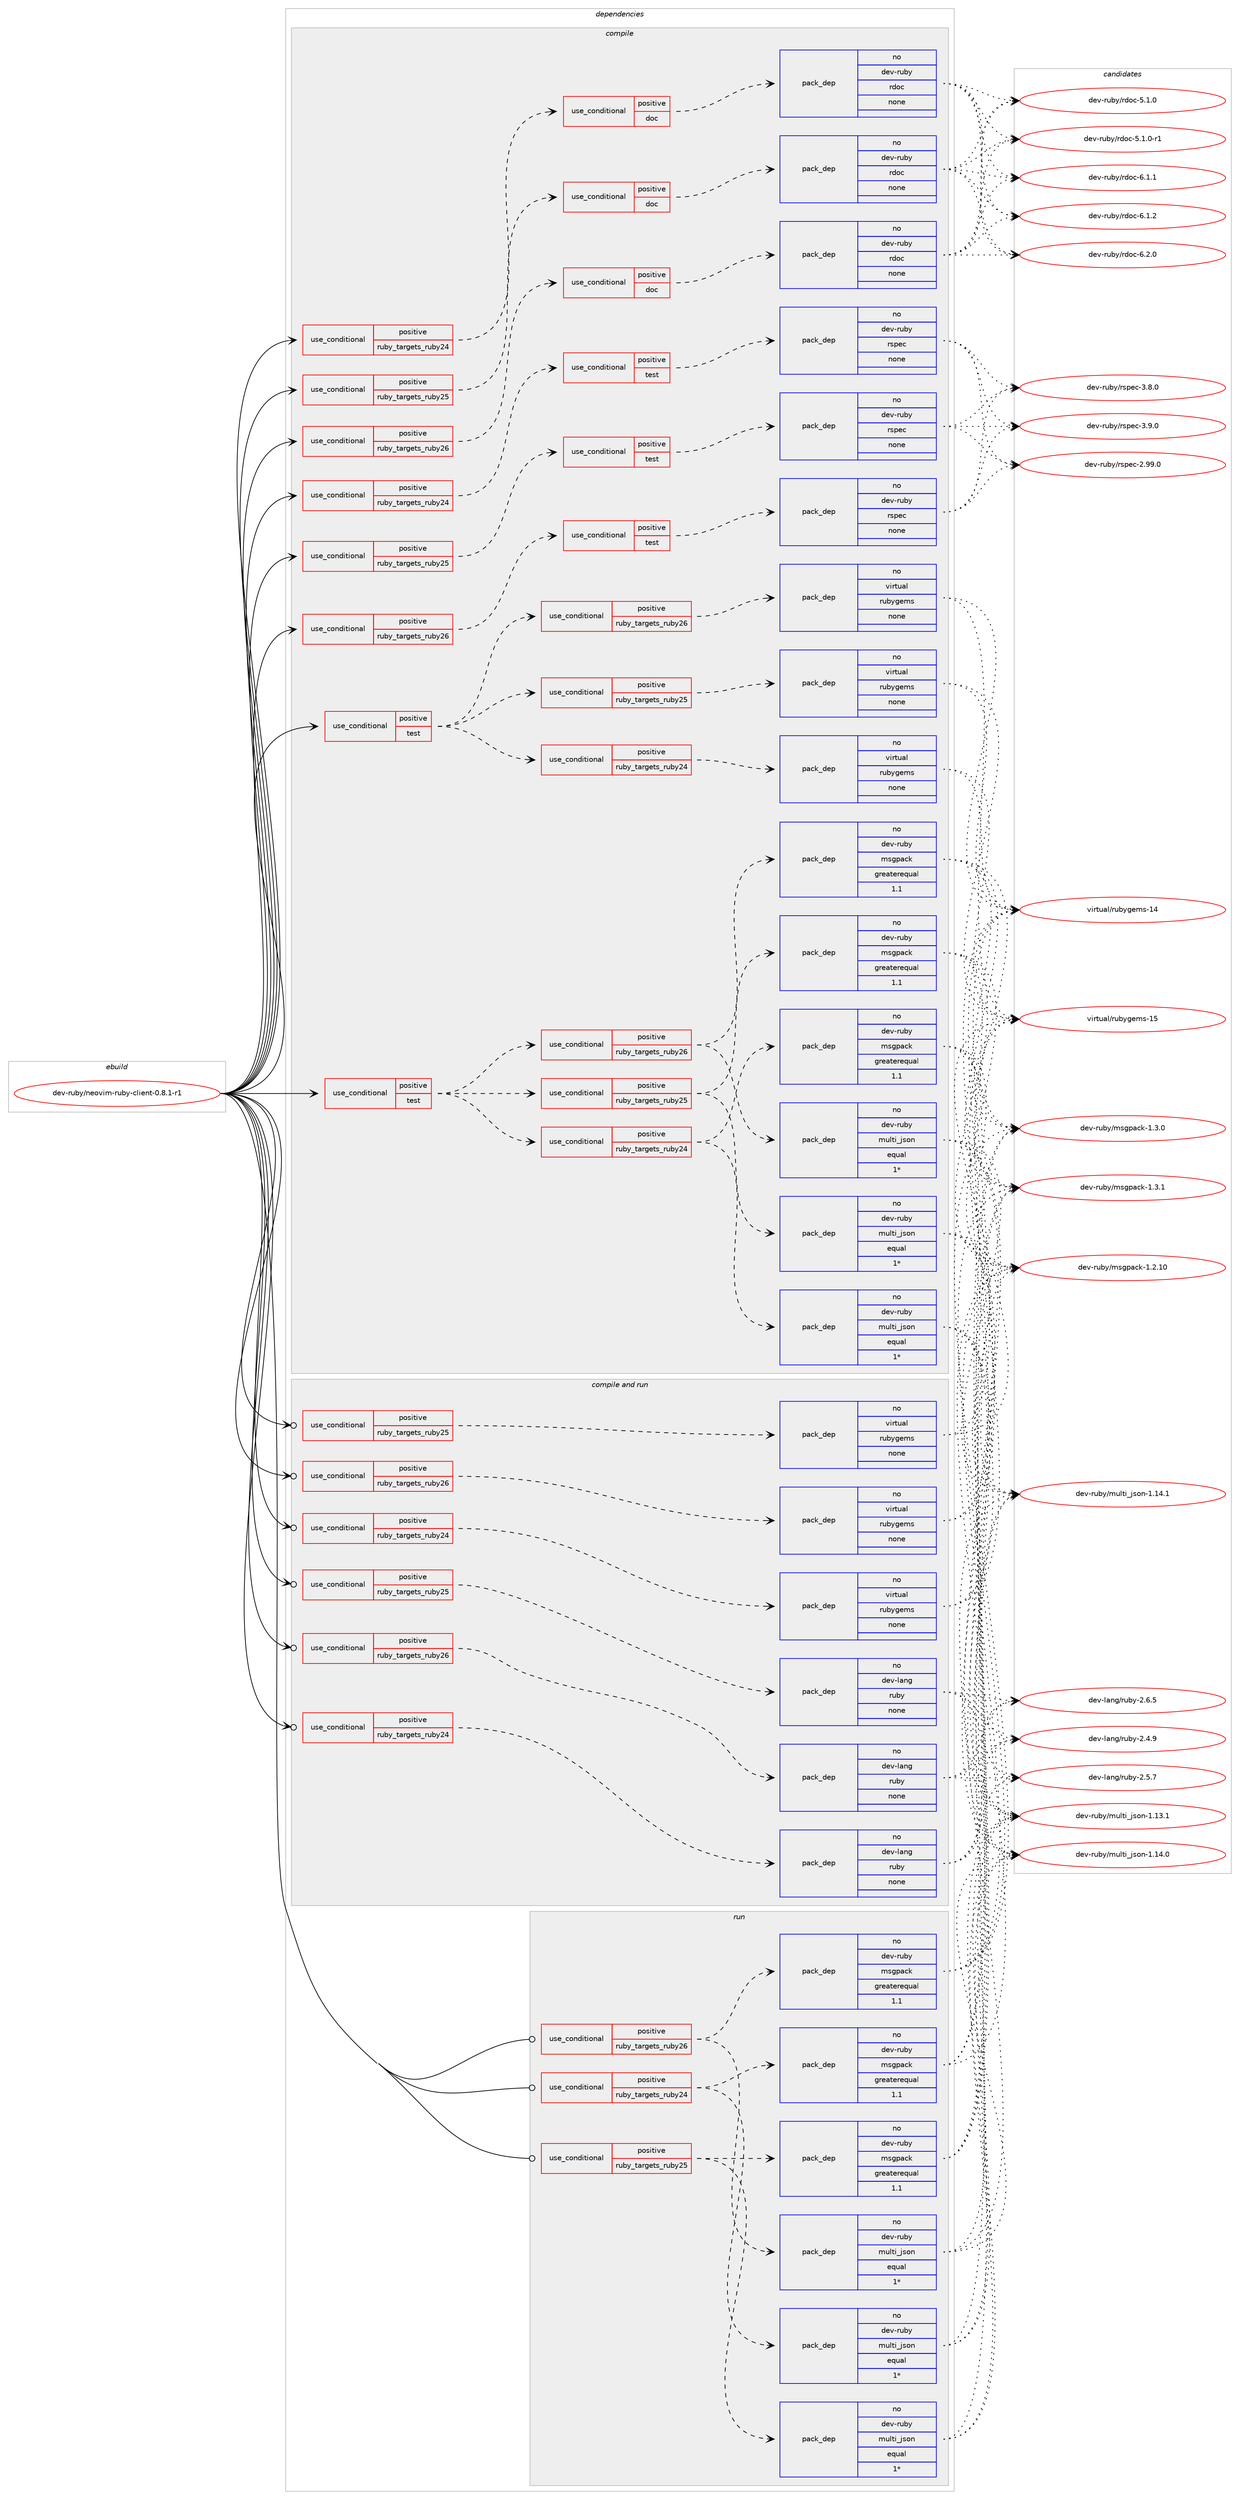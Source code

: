 digraph prolog {

# *************
# Graph options
# *************

newrank=true;
concentrate=true;
compound=true;
graph [rankdir=LR,fontname=Helvetica,fontsize=10,ranksep=1.5];#, ranksep=2.5, nodesep=0.2];
edge  [arrowhead=vee];
node  [fontname=Helvetica,fontsize=10];

# **********
# The ebuild
# **********

subgraph cluster_leftcol {
color=gray;
rank=same;
label=<<i>ebuild</i>>;
id [label="dev-ruby/neovim-ruby-client-0.8.1-r1", color=red, width=4, href="../dev-ruby/neovim-ruby-client-0.8.1-r1.svg"];
}

# ****************
# The dependencies
# ****************

subgraph cluster_midcol {
color=gray;
label=<<i>dependencies</i>>;
subgraph cluster_compile {
fillcolor="#eeeeee";
style=filled;
label=<<i>compile</i>>;
subgraph cond168712 {
dependency697356 [label=<<TABLE BORDER="0" CELLBORDER="1" CELLSPACING="0" CELLPADDING="4"><TR><TD ROWSPAN="3" CELLPADDING="10">use_conditional</TD></TR><TR><TD>positive</TD></TR><TR><TD>ruby_targets_ruby24</TD></TR></TABLE>>, shape=none, color=red];
subgraph cond168713 {
dependency697357 [label=<<TABLE BORDER="0" CELLBORDER="1" CELLSPACING="0" CELLPADDING="4"><TR><TD ROWSPAN="3" CELLPADDING="10">use_conditional</TD></TR><TR><TD>positive</TD></TR><TR><TD>doc</TD></TR></TABLE>>, shape=none, color=red];
subgraph pack516647 {
dependency697358 [label=<<TABLE BORDER="0" CELLBORDER="1" CELLSPACING="0" CELLPADDING="4" WIDTH="220"><TR><TD ROWSPAN="6" CELLPADDING="30">pack_dep</TD></TR><TR><TD WIDTH="110">no</TD></TR><TR><TD>dev-ruby</TD></TR><TR><TD>rdoc</TD></TR><TR><TD>none</TD></TR><TR><TD></TD></TR></TABLE>>, shape=none, color=blue];
}
dependency697357:e -> dependency697358:w [weight=20,style="dashed",arrowhead="vee"];
}
dependency697356:e -> dependency697357:w [weight=20,style="dashed",arrowhead="vee"];
}
id:e -> dependency697356:w [weight=20,style="solid",arrowhead="vee"];
subgraph cond168714 {
dependency697359 [label=<<TABLE BORDER="0" CELLBORDER="1" CELLSPACING="0" CELLPADDING="4"><TR><TD ROWSPAN="3" CELLPADDING="10">use_conditional</TD></TR><TR><TD>positive</TD></TR><TR><TD>ruby_targets_ruby24</TD></TR></TABLE>>, shape=none, color=red];
subgraph cond168715 {
dependency697360 [label=<<TABLE BORDER="0" CELLBORDER="1" CELLSPACING="0" CELLPADDING="4"><TR><TD ROWSPAN="3" CELLPADDING="10">use_conditional</TD></TR><TR><TD>positive</TD></TR><TR><TD>test</TD></TR></TABLE>>, shape=none, color=red];
subgraph pack516648 {
dependency697361 [label=<<TABLE BORDER="0" CELLBORDER="1" CELLSPACING="0" CELLPADDING="4" WIDTH="220"><TR><TD ROWSPAN="6" CELLPADDING="30">pack_dep</TD></TR><TR><TD WIDTH="110">no</TD></TR><TR><TD>dev-ruby</TD></TR><TR><TD>rspec</TD></TR><TR><TD>none</TD></TR><TR><TD></TD></TR></TABLE>>, shape=none, color=blue];
}
dependency697360:e -> dependency697361:w [weight=20,style="dashed",arrowhead="vee"];
}
dependency697359:e -> dependency697360:w [weight=20,style="dashed",arrowhead="vee"];
}
id:e -> dependency697359:w [weight=20,style="solid",arrowhead="vee"];
subgraph cond168716 {
dependency697362 [label=<<TABLE BORDER="0" CELLBORDER="1" CELLSPACING="0" CELLPADDING="4"><TR><TD ROWSPAN="3" CELLPADDING="10">use_conditional</TD></TR><TR><TD>positive</TD></TR><TR><TD>ruby_targets_ruby25</TD></TR></TABLE>>, shape=none, color=red];
subgraph cond168717 {
dependency697363 [label=<<TABLE BORDER="0" CELLBORDER="1" CELLSPACING="0" CELLPADDING="4"><TR><TD ROWSPAN="3" CELLPADDING="10">use_conditional</TD></TR><TR><TD>positive</TD></TR><TR><TD>doc</TD></TR></TABLE>>, shape=none, color=red];
subgraph pack516649 {
dependency697364 [label=<<TABLE BORDER="0" CELLBORDER="1" CELLSPACING="0" CELLPADDING="4" WIDTH="220"><TR><TD ROWSPAN="6" CELLPADDING="30">pack_dep</TD></TR><TR><TD WIDTH="110">no</TD></TR><TR><TD>dev-ruby</TD></TR><TR><TD>rdoc</TD></TR><TR><TD>none</TD></TR><TR><TD></TD></TR></TABLE>>, shape=none, color=blue];
}
dependency697363:e -> dependency697364:w [weight=20,style="dashed",arrowhead="vee"];
}
dependency697362:e -> dependency697363:w [weight=20,style="dashed",arrowhead="vee"];
}
id:e -> dependency697362:w [weight=20,style="solid",arrowhead="vee"];
subgraph cond168718 {
dependency697365 [label=<<TABLE BORDER="0" CELLBORDER="1" CELLSPACING="0" CELLPADDING="4"><TR><TD ROWSPAN="3" CELLPADDING="10">use_conditional</TD></TR><TR><TD>positive</TD></TR><TR><TD>ruby_targets_ruby25</TD></TR></TABLE>>, shape=none, color=red];
subgraph cond168719 {
dependency697366 [label=<<TABLE BORDER="0" CELLBORDER="1" CELLSPACING="0" CELLPADDING="4"><TR><TD ROWSPAN="3" CELLPADDING="10">use_conditional</TD></TR><TR><TD>positive</TD></TR><TR><TD>test</TD></TR></TABLE>>, shape=none, color=red];
subgraph pack516650 {
dependency697367 [label=<<TABLE BORDER="0" CELLBORDER="1" CELLSPACING="0" CELLPADDING="4" WIDTH="220"><TR><TD ROWSPAN="6" CELLPADDING="30">pack_dep</TD></TR><TR><TD WIDTH="110">no</TD></TR><TR><TD>dev-ruby</TD></TR><TR><TD>rspec</TD></TR><TR><TD>none</TD></TR><TR><TD></TD></TR></TABLE>>, shape=none, color=blue];
}
dependency697366:e -> dependency697367:w [weight=20,style="dashed",arrowhead="vee"];
}
dependency697365:e -> dependency697366:w [weight=20,style="dashed",arrowhead="vee"];
}
id:e -> dependency697365:w [weight=20,style="solid",arrowhead="vee"];
subgraph cond168720 {
dependency697368 [label=<<TABLE BORDER="0" CELLBORDER="1" CELLSPACING="0" CELLPADDING="4"><TR><TD ROWSPAN="3" CELLPADDING="10">use_conditional</TD></TR><TR><TD>positive</TD></TR><TR><TD>ruby_targets_ruby26</TD></TR></TABLE>>, shape=none, color=red];
subgraph cond168721 {
dependency697369 [label=<<TABLE BORDER="0" CELLBORDER="1" CELLSPACING="0" CELLPADDING="4"><TR><TD ROWSPAN="3" CELLPADDING="10">use_conditional</TD></TR><TR><TD>positive</TD></TR><TR><TD>doc</TD></TR></TABLE>>, shape=none, color=red];
subgraph pack516651 {
dependency697370 [label=<<TABLE BORDER="0" CELLBORDER="1" CELLSPACING="0" CELLPADDING="4" WIDTH="220"><TR><TD ROWSPAN="6" CELLPADDING="30">pack_dep</TD></TR><TR><TD WIDTH="110">no</TD></TR><TR><TD>dev-ruby</TD></TR><TR><TD>rdoc</TD></TR><TR><TD>none</TD></TR><TR><TD></TD></TR></TABLE>>, shape=none, color=blue];
}
dependency697369:e -> dependency697370:w [weight=20,style="dashed",arrowhead="vee"];
}
dependency697368:e -> dependency697369:w [weight=20,style="dashed",arrowhead="vee"];
}
id:e -> dependency697368:w [weight=20,style="solid",arrowhead="vee"];
subgraph cond168722 {
dependency697371 [label=<<TABLE BORDER="0" CELLBORDER="1" CELLSPACING="0" CELLPADDING="4"><TR><TD ROWSPAN="3" CELLPADDING="10">use_conditional</TD></TR><TR><TD>positive</TD></TR><TR><TD>ruby_targets_ruby26</TD></TR></TABLE>>, shape=none, color=red];
subgraph cond168723 {
dependency697372 [label=<<TABLE BORDER="0" CELLBORDER="1" CELLSPACING="0" CELLPADDING="4"><TR><TD ROWSPAN="3" CELLPADDING="10">use_conditional</TD></TR><TR><TD>positive</TD></TR><TR><TD>test</TD></TR></TABLE>>, shape=none, color=red];
subgraph pack516652 {
dependency697373 [label=<<TABLE BORDER="0" CELLBORDER="1" CELLSPACING="0" CELLPADDING="4" WIDTH="220"><TR><TD ROWSPAN="6" CELLPADDING="30">pack_dep</TD></TR><TR><TD WIDTH="110">no</TD></TR><TR><TD>dev-ruby</TD></TR><TR><TD>rspec</TD></TR><TR><TD>none</TD></TR><TR><TD></TD></TR></TABLE>>, shape=none, color=blue];
}
dependency697372:e -> dependency697373:w [weight=20,style="dashed",arrowhead="vee"];
}
dependency697371:e -> dependency697372:w [weight=20,style="dashed",arrowhead="vee"];
}
id:e -> dependency697371:w [weight=20,style="solid",arrowhead="vee"];
subgraph cond168724 {
dependency697374 [label=<<TABLE BORDER="0" CELLBORDER="1" CELLSPACING="0" CELLPADDING="4"><TR><TD ROWSPAN="3" CELLPADDING="10">use_conditional</TD></TR><TR><TD>positive</TD></TR><TR><TD>test</TD></TR></TABLE>>, shape=none, color=red];
subgraph cond168725 {
dependency697375 [label=<<TABLE BORDER="0" CELLBORDER="1" CELLSPACING="0" CELLPADDING="4"><TR><TD ROWSPAN="3" CELLPADDING="10">use_conditional</TD></TR><TR><TD>positive</TD></TR><TR><TD>ruby_targets_ruby24</TD></TR></TABLE>>, shape=none, color=red];
subgraph pack516653 {
dependency697376 [label=<<TABLE BORDER="0" CELLBORDER="1" CELLSPACING="0" CELLPADDING="4" WIDTH="220"><TR><TD ROWSPAN="6" CELLPADDING="30">pack_dep</TD></TR><TR><TD WIDTH="110">no</TD></TR><TR><TD>dev-ruby</TD></TR><TR><TD>msgpack</TD></TR><TR><TD>greaterequal</TD></TR><TR><TD>1.1</TD></TR></TABLE>>, shape=none, color=blue];
}
dependency697375:e -> dependency697376:w [weight=20,style="dashed",arrowhead="vee"];
subgraph pack516654 {
dependency697377 [label=<<TABLE BORDER="0" CELLBORDER="1" CELLSPACING="0" CELLPADDING="4" WIDTH="220"><TR><TD ROWSPAN="6" CELLPADDING="30">pack_dep</TD></TR><TR><TD WIDTH="110">no</TD></TR><TR><TD>dev-ruby</TD></TR><TR><TD>multi_json</TD></TR><TR><TD>equal</TD></TR><TR><TD>1*</TD></TR></TABLE>>, shape=none, color=blue];
}
dependency697375:e -> dependency697377:w [weight=20,style="dashed",arrowhead="vee"];
}
dependency697374:e -> dependency697375:w [weight=20,style="dashed",arrowhead="vee"];
subgraph cond168726 {
dependency697378 [label=<<TABLE BORDER="0" CELLBORDER="1" CELLSPACING="0" CELLPADDING="4"><TR><TD ROWSPAN="3" CELLPADDING="10">use_conditional</TD></TR><TR><TD>positive</TD></TR><TR><TD>ruby_targets_ruby25</TD></TR></TABLE>>, shape=none, color=red];
subgraph pack516655 {
dependency697379 [label=<<TABLE BORDER="0" CELLBORDER="1" CELLSPACING="0" CELLPADDING="4" WIDTH="220"><TR><TD ROWSPAN="6" CELLPADDING="30">pack_dep</TD></TR><TR><TD WIDTH="110">no</TD></TR><TR><TD>dev-ruby</TD></TR><TR><TD>msgpack</TD></TR><TR><TD>greaterequal</TD></TR><TR><TD>1.1</TD></TR></TABLE>>, shape=none, color=blue];
}
dependency697378:e -> dependency697379:w [weight=20,style="dashed",arrowhead="vee"];
subgraph pack516656 {
dependency697380 [label=<<TABLE BORDER="0" CELLBORDER="1" CELLSPACING="0" CELLPADDING="4" WIDTH="220"><TR><TD ROWSPAN="6" CELLPADDING="30">pack_dep</TD></TR><TR><TD WIDTH="110">no</TD></TR><TR><TD>dev-ruby</TD></TR><TR><TD>multi_json</TD></TR><TR><TD>equal</TD></TR><TR><TD>1*</TD></TR></TABLE>>, shape=none, color=blue];
}
dependency697378:e -> dependency697380:w [weight=20,style="dashed",arrowhead="vee"];
}
dependency697374:e -> dependency697378:w [weight=20,style="dashed",arrowhead="vee"];
subgraph cond168727 {
dependency697381 [label=<<TABLE BORDER="0" CELLBORDER="1" CELLSPACING="0" CELLPADDING="4"><TR><TD ROWSPAN="3" CELLPADDING="10">use_conditional</TD></TR><TR><TD>positive</TD></TR><TR><TD>ruby_targets_ruby26</TD></TR></TABLE>>, shape=none, color=red];
subgraph pack516657 {
dependency697382 [label=<<TABLE BORDER="0" CELLBORDER="1" CELLSPACING="0" CELLPADDING="4" WIDTH="220"><TR><TD ROWSPAN="6" CELLPADDING="30">pack_dep</TD></TR><TR><TD WIDTH="110">no</TD></TR><TR><TD>dev-ruby</TD></TR><TR><TD>msgpack</TD></TR><TR><TD>greaterequal</TD></TR><TR><TD>1.1</TD></TR></TABLE>>, shape=none, color=blue];
}
dependency697381:e -> dependency697382:w [weight=20,style="dashed",arrowhead="vee"];
subgraph pack516658 {
dependency697383 [label=<<TABLE BORDER="0" CELLBORDER="1" CELLSPACING="0" CELLPADDING="4" WIDTH="220"><TR><TD ROWSPAN="6" CELLPADDING="30">pack_dep</TD></TR><TR><TD WIDTH="110">no</TD></TR><TR><TD>dev-ruby</TD></TR><TR><TD>multi_json</TD></TR><TR><TD>equal</TD></TR><TR><TD>1*</TD></TR></TABLE>>, shape=none, color=blue];
}
dependency697381:e -> dependency697383:w [weight=20,style="dashed",arrowhead="vee"];
}
dependency697374:e -> dependency697381:w [weight=20,style="dashed",arrowhead="vee"];
}
id:e -> dependency697374:w [weight=20,style="solid",arrowhead="vee"];
subgraph cond168728 {
dependency697384 [label=<<TABLE BORDER="0" CELLBORDER="1" CELLSPACING="0" CELLPADDING="4"><TR><TD ROWSPAN="3" CELLPADDING="10">use_conditional</TD></TR><TR><TD>positive</TD></TR><TR><TD>test</TD></TR></TABLE>>, shape=none, color=red];
subgraph cond168729 {
dependency697385 [label=<<TABLE BORDER="0" CELLBORDER="1" CELLSPACING="0" CELLPADDING="4"><TR><TD ROWSPAN="3" CELLPADDING="10">use_conditional</TD></TR><TR><TD>positive</TD></TR><TR><TD>ruby_targets_ruby24</TD></TR></TABLE>>, shape=none, color=red];
subgraph pack516659 {
dependency697386 [label=<<TABLE BORDER="0" CELLBORDER="1" CELLSPACING="0" CELLPADDING="4" WIDTH="220"><TR><TD ROWSPAN="6" CELLPADDING="30">pack_dep</TD></TR><TR><TD WIDTH="110">no</TD></TR><TR><TD>virtual</TD></TR><TR><TD>rubygems</TD></TR><TR><TD>none</TD></TR><TR><TD></TD></TR></TABLE>>, shape=none, color=blue];
}
dependency697385:e -> dependency697386:w [weight=20,style="dashed",arrowhead="vee"];
}
dependency697384:e -> dependency697385:w [weight=20,style="dashed",arrowhead="vee"];
subgraph cond168730 {
dependency697387 [label=<<TABLE BORDER="0" CELLBORDER="1" CELLSPACING="0" CELLPADDING="4"><TR><TD ROWSPAN="3" CELLPADDING="10">use_conditional</TD></TR><TR><TD>positive</TD></TR><TR><TD>ruby_targets_ruby25</TD></TR></TABLE>>, shape=none, color=red];
subgraph pack516660 {
dependency697388 [label=<<TABLE BORDER="0" CELLBORDER="1" CELLSPACING="0" CELLPADDING="4" WIDTH="220"><TR><TD ROWSPAN="6" CELLPADDING="30">pack_dep</TD></TR><TR><TD WIDTH="110">no</TD></TR><TR><TD>virtual</TD></TR><TR><TD>rubygems</TD></TR><TR><TD>none</TD></TR><TR><TD></TD></TR></TABLE>>, shape=none, color=blue];
}
dependency697387:e -> dependency697388:w [weight=20,style="dashed",arrowhead="vee"];
}
dependency697384:e -> dependency697387:w [weight=20,style="dashed",arrowhead="vee"];
subgraph cond168731 {
dependency697389 [label=<<TABLE BORDER="0" CELLBORDER="1" CELLSPACING="0" CELLPADDING="4"><TR><TD ROWSPAN="3" CELLPADDING="10">use_conditional</TD></TR><TR><TD>positive</TD></TR><TR><TD>ruby_targets_ruby26</TD></TR></TABLE>>, shape=none, color=red];
subgraph pack516661 {
dependency697390 [label=<<TABLE BORDER="0" CELLBORDER="1" CELLSPACING="0" CELLPADDING="4" WIDTH="220"><TR><TD ROWSPAN="6" CELLPADDING="30">pack_dep</TD></TR><TR><TD WIDTH="110">no</TD></TR><TR><TD>virtual</TD></TR><TR><TD>rubygems</TD></TR><TR><TD>none</TD></TR><TR><TD></TD></TR></TABLE>>, shape=none, color=blue];
}
dependency697389:e -> dependency697390:w [weight=20,style="dashed",arrowhead="vee"];
}
dependency697384:e -> dependency697389:w [weight=20,style="dashed",arrowhead="vee"];
}
id:e -> dependency697384:w [weight=20,style="solid",arrowhead="vee"];
}
subgraph cluster_compileandrun {
fillcolor="#eeeeee";
style=filled;
label=<<i>compile and run</i>>;
subgraph cond168732 {
dependency697391 [label=<<TABLE BORDER="0" CELLBORDER="1" CELLSPACING="0" CELLPADDING="4"><TR><TD ROWSPAN="3" CELLPADDING="10">use_conditional</TD></TR><TR><TD>positive</TD></TR><TR><TD>ruby_targets_ruby24</TD></TR></TABLE>>, shape=none, color=red];
subgraph pack516662 {
dependency697392 [label=<<TABLE BORDER="0" CELLBORDER="1" CELLSPACING="0" CELLPADDING="4" WIDTH="220"><TR><TD ROWSPAN="6" CELLPADDING="30">pack_dep</TD></TR><TR><TD WIDTH="110">no</TD></TR><TR><TD>dev-lang</TD></TR><TR><TD>ruby</TD></TR><TR><TD>none</TD></TR><TR><TD></TD></TR></TABLE>>, shape=none, color=blue];
}
dependency697391:e -> dependency697392:w [weight=20,style="dashed",arrowhead="vee"];
}
id:e -> dependency697391:w [weight=20,style="solid",arrowhead="odotvee"];
subgraph cond168733 {
dependency697393 [label=<<TABLE BORDER="0" CELLBORDER="1" CELLSPACING="0" CELLPADDING="4"><TR><TD ROWSPAN="3" CELLPADDING="10">use_conditional</TD></TR><TR><TD>positive</TD></TR><TR><TD>ruby_targets_ruby24</TD></TR></TABLE>>, shape=none, color=red];
subgraph pack516663 {
dependency697394 [label=<<TABLE BORDER="0" CELLBORDER="1" CELLSPACING="0" CELLPADDING="4" WIDTH="220"><TR><TD ROWSPAN="6" CELLPADDING="30">pack_dep</TD></TR><TR><TD WIDTH="110">no</TD></TR><TR><TD>virtual</TD></TR><TR><TD>rubygems</TD></TR><TR><TD>none</TD></TR><TR><TD></TD></TR></TABLE>>, shape=none, color=blue];
}
dependency697393:e -> dependency697394:w [weight=20,style="dashed",arrowhead="vee"];
}
id:e -> dependency697393:w [weight=20,style="solid",arrowhead="odotvee"];
subgraph cond168734 {
dependency697395 [label=<<TABLE BORDER="0" CELLBORDER="1" CELLSPACING="0" CELLPADDING="4"><TR><TD ROWSPAN="3" CELLPADDING="10">use_conditional</TD></TR><TR><TD>positive</TD></TR><TR><TD>ruby_targets_ruby25</TD></TR></TABLE>>, shape=none, color=red];
subgraph pack516664 {
dependency697396 [label=<<TABLE BORDER="0" CELLBORDER="1" CELLSPACING="0" CELLPADDING="4" WIDTH="220"><TR><TD ROWSPAN="6" CELLPADDING="30">pack_dep</TD></TR><TR><TD WIDTH="110">no</TD></TR><TR><TD>dev-lang</TD></TR><TR><TD>ruby</TD></TR><TR><TD>none</TD></TR><TR><TD></TD></TR></TABLE>>, shape=none, color=blue];
}
dependency697395:e -> dependency697396:w [weight=20,style="dashed",arrowhead="vee"];
}
id:e -> dependency697395:w [weight=20,style="solid",arrowhead="odotvee"];
subgraph cond168735 {
dependency697397 [label=<<TABLE BORDER="0" CELLBORDER="1" CELLSPACING="0" CELLPADDING="4"><TR><TD ROWSPAN="3" CELLPADDING="10">use_conditional</TD></TR><TR><TD>positive</TD></TR><TR><TD>ruby_targets_ruby25</TD></TR></TABLE>>, shape=none, color=red];
subgraph pack516665 {
dependency697398 [label=<<TABLE BORDER="0" CELLBORDER="1" CELLSPACING="0" CELLPADDING="4" WIDTH="220"><TR><TD ROWSPAN="6" CELLPADDING="30">pack_dep</TD></TR><TR><TD WIDTH="110">no</TD></TR><TR><TD>virtual</TD></TR><TR><TD>rubygems</TD></TR><TR><TD>none</TD></TR><TR><TD></TD></TR></TABLE>>, shape=none, color=blue];
}
dependency697397:e -> dependency697398:w [weight=20,style="dashed",arrowhead="vee"];
}
id:e -> dependency697397:w [weight=20,style="solid",arrowhead="odotvee"];
subgraph cond168736 {
dependency697399 [label=<<TABLE BORDER="0" CELLBORDER="1" CELLSPACING="0" CELLPADDING="4"><TR><TD ROWSPAN="3" CELLPADDING="10">use_conditional</TD></TR><TR><TD>positive</TD></TR><TR><TD>ruby_targets_ruby26</TD></TR></TABLE>>, shape=none, color=red];
subgraph pack516666 {
dependency697400 [label=<<TABLE BORDER="0" CELLBORDER="1" CELLSPACING="0" CELLPADDING="4" WIDTH="220"><TR><TD ROWSPAN="6" CELLPADDING="30">pack_dep</TD></TR><TR><TD WIDTH="110">no</TD></TR><TR><TD>dev-lang</TD></TR><TR><TD>ruby</TD></TR><TR><TD>none</TD></TR><TR><TD></TD></TR></TABLE>>, shape=none, color=blue];
}
dependency697399:e -> dependency697400:w [weight=20,style="dashed",arrowhead="vee"];
}
id:e -> dependency697399:w [weight=20,style="solid",arrowhead="odotvee"];
subgraph cond168737 {
dependency697401 [label=<<TABLE BORDER="0" CELLBORDER="1" CELLSPACING="0" CELLPADDING="4"><TR><TD ROWSPAN="3" CELLPADDING="10">use_conditional</TD></TR><TR><TD>positive</TD></TR><TR><TD>ruby_targets_ruby26</TD></TR></TABLE>>, shape=none, color=red];
subgraph pack516667 {
dependency697402 [label=<<TABLE BORDER="0" CELLBORDER="1" CELLSPACING="0" CELLPADDING="4" WIDTH="220"><TR><TD ROWSPAN="6" CELLPADDING="30">pack_dep</TD></TR><TR><TD WIDTH="110">no</TD></TR><TR><TD>virtual</TD></TR><TR><TD>rubygems</TD></TR><TR><TD>none</TD></TR><TR><TD></TD></TR></TABLE>>, shape=none, color=blue];
}
dependency697401:e -> dependency697402:w [weight=20,style="dashed",arrowhead="vee"];
}
id:e -> dependency697401:w [weight=20,style="solid",arrowhead="odotvee"];
}
subgraph cluster_run {
fillcolor="#eeeeee";
style=filled;
label=<<i>run</i>>;
subgraph cond168738 {
dependency697403 [label=<<TABLE BORDER="0" CELLBORDER="1" CELLSPACING="0" CELLPADDING="4"><TR><TD ROWSPAN="3" CELLPADDING="10">use_conditional</TD></TR><TR><TD>positive</TD></TR><TR><TD>ruby_targets_ruby24</TD></TR></TABLE>>, shape=none, color=red];
subgraph pack516668 {
dependency697404 [label=<<TABLE BORDER="0" CELLBORDER="1" CELLSPACING="0" CELLPADDING="4" WIDTH="220"><TR><TD ROWSPAN="6" CELLPADDING="30">pack_dep</TD></TR><TR><TD WIDTH="110">no</TD></TR><TR><TD>dev-ruby</TD></TR><TR><TD>msgpack</TD></TR><TR><TD>greaterequal</TD></TR><TR><TD>1.1</TD></TR></TABLE>>, shape=none, color=blue];
}
dependency697403:e -> dependency697404:w [weight=20,style="dashed",arrowhead="vee"];
subgraph pack516669 {
dependency697405 [label=<<TABLE BORDER="0" CELLBORDER="1" CELLSPACING="0" CELLPADDING="4" WIDTH="220"><TR><TD ROWSPAN="6" CELLPADDING="30">pack_dep</TD></TR><TR><TD WIDTH="110">no</TD></TR><TR><TD>dev-ruby</TD></TR><TR><TD>multi_json</TD></TR><TR><TD>equal</TD></TR><TR><TD>1*</TD></TR></TABLE>>, shape=none, color=blue];
}
dependency697403:e -> dependency697405:w [weight=20,style="dashed",arrowhead="vee"];
}
id:e -> dependency697403:w [weight=20,style="solid",arrowhead="odot"];
subgraph cond168739 {
dependency697406 [label=<<TABLE BORDER="0" CELLBORDER="1" CELLSPACING="0" CELLPADDING="4"><TR><TD ROWSPAN="3" CELLPADDING="10">use_conditional</TD></TR><TR><TD>positive</TD></TR><TR><TD>ruby_targets_ruby25</TD></TR></TABLE>>, shape=none, color=red];
subgraph pack516670 {
dependency697407 [label=<<TABLE BORDER="0" CELLBORDER="1" CELLSPACING="0" CELLPADDING="4" WIDTH="220"><TR><TD ROWSPAN="6" CELLPADDING="30">pack_dep</TD></TR><TR><TD WIDTH="110">no</TD></TR><TR><TD>dev-ruby</TD></TR><TR><TD>msgpack</TD></TR><TR><TD>greaterequal</TD></TR><TR><TD>1.1</TD></TR></TABLE>>, shape=none, color=blue];
}
dependency697406:e -> dependency697407:w [weight=20,style="dashed",arrowhead="vee"];
subgraph pack516671 {
dependency697408 [label=<<TABLE BORDER="0" CELLBORDER="1" CELLSPACING="0" CELLPADDING="4" WIDTH="220"><TR><TD ROWSPAN="6" CELLPADDING="30">pack_dep</TD></TR><TR><TD WIDTH="110">no</TD></TR><TR><TD>dev-ruby</TD></TR><TR><TD>multi_json</TD></TR><TR><TD>equal</TD></TR><TR><TD>1*</TD></TR></TABLE>>, shape=none, color=blue];
}
dependency697406:e -> dependency697408:w [weight=20,style="dashed",arrowhead="vee"];
}
id:e -> dependency697406:w [weight=20,style="solid",arrowhead="odot"];
subgraph cond168740 {
dependency697409 [label=<<TABLE BORDER="0" CELLBORDER="1" CELLSPACING="0" CELLPADDING="4"><TR><TD ROWSPAN="3" CELLPADDING="10">use_conditional</TD></TR><TR><TD>positive</TD></TR><TR><TD>ruby_targets_ruby26</TD></TR></TABLE>>, shape=none, color=red];
subgraph pack516672 {
dependency697410 [label=<<TABLE BORDER="0" CELLBORDER="1" CELLSPACING="0" CELLPADDING="4" WIDTH="220"><TR><TD ROWSPAN="6" CELLPADDING="30">pack_dep</TD></TR><TR><TD WIDTH="110">no</TD></TR><TR><TD>dev-ruby</TD></TR><TR><TD>msgpack</TD></TR><TR><TD>greaterequal</TD></TR><TR><TD>1.1</TD></TR></TABLE>>, shape=none, color=blue];
}
dependency697409:e -> dependency697410:w [weight=20,style="dashed",arrowhead="vee"];
subgraph pack516673 {
dependency697411 [label=<<TABLE BORDER="0" CELLBORDER="1" CELLSPACING="0" CELLPADDING="4" WIDTH="220"><TR><TD ROWSPAN="6" CELLPADDING="30">pack_dep</TD></TR><TR><TD WIDTH="110">no</TD></TR><TR><TD>dev-ruby</TD></TR><TR><TD>multi_json</TD></TR><TR><TD>equal</TD></TR><TR><TD>1*</TD></TR></TABLE>>, shape=none, color=blue];
}
dependency697409:e -> dependency697411:w [weight=20,style="dashed",arrowhead="vee"];
}
id:e -> dependency697409:w [weight=20,style="solid",arrowhead="odot"];
}
}

# **************
# The candidates
# **************

subgraph cluster_choices {
rank=same;
color=gray;
label=<<i>candidates</i>>;

subgraph choice516647 {
color=black;
nodesep=1;
choice10010111845114117981214711410011199455346494648 [label="dev-ruby/rdoc-5.1.0", color=red, width=4,href="../dev-ruby/rdoc-5.1.0.svg"];
choice100101118451141179812147114100111994553464946484511449 [label="dev-ruby/rdoc-5.1.0-r1", color=red, width=4,href="../dev-ruby/rdoc-5.1.0-r1.svg"];
choice10010111845114117981214711410011199455446494649 [label="dev-ruby/rdoc-6.1.1", color=red, width=4,href="../dev-ruby/rdoc-6.1.1.svg"];
choice10010111845114117981214711410011199455446494650 [label="dev-ruby/rdoc-6.1.2", color=red, width=4,href="../dev-ruby/rdoc-6.1.2.svg"];
choice10010111845114117981214711410011199455446504648 [label="dev-ruby/rdoc-6.2.0", color=red, width=4,href="../dev-ruby/rdoc-6.2.0.svg"];
dependency697358:e -> choice10010111845114117981214711410011199455346494648:w [style=dotted,weight="100"];
dependency697358:e -> choice100101118451141179812147114100111994553464946484511449:w [style=dotted,weight="100"];
dependency697358:e -> choice10010111845114117981214711410011199455446494649:w [style=dotted,weight="100"];
dependency697358:e -> choice10010111845114117981214711410011199455446494650:w [style=dotted,weight="100"];
dependency697358:e -> choice10010111845114117981214711410011199455446504648:w [style=dotted,weight="100"];
}
subgraph choice516648 {
color=black;
nodesep=1;
choice1001011184511411798121471141151121019945504657574648 [label="dev-ruby/rspec-2.99.0", color=red, width=4,href="../dev-ruby/rspec-2.99.0.svg"];
choice10010111845114117981214711411511210199455146564648 [label="dev-ruby/rspec-3.8.0", color=red, width=4,href="../dev-ruby/rspec-3.8.0.svg"];
choice10010111845114117981214711411511210199455146574648 [label="dev-ruby/rspec-3.9.0", color=red, width=4,href="../dev-ruby/rspec-3.9.0.svg"];
dependency697361:e -> choice1001011184511411798121471141151121019945504657574648:w [style=dotted,weight="100"];
dependency697361:e -> choice10010111845114117981214711411511210199455146564648:w [style=dotted,weight="100"];
dependency697361:e -> choice10010111845114117981214711411511210199455146574648:w [style=dotted,weight="100"];
}
subgraph choice516649 {
color=black;
nodesep=1;
choice10010111845114117981214711410011199455346494648 [label="dev-ruby/rdoc-5.1.0", color=red, width=4,href="../dev-ruby/rdoc-5.1.0.svg"];
choice100101118451141179812147114100111994553464946484511449 [label="dev-ruby/rdoc-5.1.0-r1", color=red, width=4,href="../dev-ruby/rdoc-5.1.0-r1.svg"];
choice10010111845114117981214711410011199455446494649 [label="dev-ruby/rdoc-6.1.1", color=red, width=4,href="../dev-ruby/rdoc-6.1.1.svg"];
choice10010111845114117981214711410011199455446494650 [label="dev-ruby/rdoc-6.1.2", color=red, width=4,href="../dev-ruby/rdoc-6.1.2.svg"];
choice10010111845114117981214711410011199455446504648 [label="dev-ruby/rdoc-6.2.0", color=red, width=4,href="../dev-ruby/rdoc-6.2.0.svg"];
dependency697364:e -> choice10010111845114117981214711410011199455346494648:w [style=dotted,weight="100"];
dependency697364:e -> choice100101118451141179812147114100111994553464946484511449:w [style=dotted,weight="100"];
dependency697364:e -> choice10010111845114117981214711410011199455446494649:w [style=dotted,weight="100"];
dependency697364:e -> choice10010111845114117981214711410011199455446494650:w [style=dotted,weight="100"];
dependency697364:e -> choice10010111845114117981214711410011199455446504648:w [style=dotted,weight="100"];
}
subgraph choice516650 {
color=black;
nodesep=1;
choice1001011184511411798121471141151121019945504657574648 [label="dev-ruby/rspec-2.99.0", color=red, width=4,href="../dev-ruby/rspec-2.99.0.svg"];
choice10010111845114117981214711411511210199455146564648 [label="dev-ruby/rspec-3.8.0", color=red, width=4,href="../dev-ruby/rspec-3.8.0.svg"];
choice10010111845114117981214711411511210199455146574648 [label="dev-ruby/rspec-3.9.0", color=red, width=4,href="../dev-ruby/rspec-3.9.0.svg"];
dependency697367:e -> choice1001011184511411798121471141151121019945504657574648:w [style=dotted,weight="100"];
dependency697367:e -> choice10010111845114117981214711411511210199455146564648:w [style=dotted,weight="100"];
dependency697367:e -> choice10010111845114117981214711411511210199455146574648:w [style=dotted,weight="100"];
}
subgraph choice516651 {
color=black;
nodesep=1;
choice10010111845114117981214711410011199455346494648 [label="dev-ruby/rdoc-5.1.0", color=red, width=4,href="../dev-ruby/rdoc-5.1.0.svg"];
choice100101118451141179812147114100111994553464946484511449 [label="dev-ruby/rdoc-5.1.0-r1", color=red, width=4,href="../dev-ruby/rdoc-5.1.0-r1.svg"];
choice10010111845114117981214711410011199455446494649 [label="dev-ruby/rdoc-6.1.1", color=red, width=4,href="../dev-ruby/rdoc-6.1.1.svg"];
choice10010111845114117981214711410011199455446494650 [label="dev-ruby/rdoc-6.1.2", color=red, width=4,href="../dev-ruby/rdoc-6.1.2.svg"];
choice10010111845114117981214711410011199455446504648 [label="dev-ruby/rdoc-6.2.0", color=red, width=4,href="../dev-ruby/rdoc-6.2.0.svg"];
dependency697370:e -> choice10010111845114117981214711410011199455346494648:w [style=dotted,weight="100"];
dependency697370:e -> choice100101118451141179812147114100111994553464946484511449:w [style=dotted,weight="100"];
dependency697370:e -> choice10010111845114117981214711410011199455446494649:w [style=dotted,weight="100"];
dependency697370:e -> choice10010111845114117981214711410011199455446494650:w [style=dotted,weight="100"];
dependency697370:e -> choice10010111845114117981214711410011199455446504648:w [style=dotted,weight="100"];
}
subgraph choice516652 {
color=black;
nodesep=1;
choice1001011184511411798121471141151121019945504657574648 [label="dev-ruby/rspec-2.99.0", color=red, width=4,href="../dev-ruby/rspec-2.99.0.svg"];
choice10010111845114117981214711411511210199455146564648 [label="dev-ruby/rspec-3.8.0", color=red, width=4,href="../dev-ruby/rspec-3.8.0.svg"];
choice10010111845114117981214711411511210199455146574648 [label="dev-ruby/rspec-3.9.0", color=red, width=4,href="../dev-ruby/rspec-3.9.0.svg"];
dependency697373:e -> choice1001011184511411798121471141151121019945504657574648:w [style=dotted,weight="100"];
dependency697373:e -> choice10010111845114117981214711411511210199455146564648:w [style=dotted,weight="100"];
dependency697373:e -> choice10010111845114117981214711411511210199455146574648:w [style=dotted,weight="100"];
}
subgraph choice516653 {
color=black;
nodesep=1;
choice100101118451141179812147109115103112979910745494650464948 [label="dev-ruby/msgpack-1.2.10", color=red, width=4,href="../dev-ruby/msgpack-1.2.10.svg"];
choice1001011184511411798121471091151031129799107454946514648 [label="dev-ruby/msgpack-1.3.0", color=red, width=4,href="../dev-ruby/msgpack-1.3.0.svg"];
choice1001011184511411798121471091151031129799107454946514649 [label="dev-ruby/msgpack-1.3.1", color=red, width=4,href="../dev-ruby/msgpack-1.3.1.svg"];
dependency697376:e -> choice100101118451141179812147109115103112979910745494650464948:w [style=dotted,weight="100"];
dependency697376:e -> choice1001011184511411798121471091151031129799107454946514648:w [style=dotted,weight="100"];
dependency697376:e -> choice1001011184511411798121471091151031129799107454946514649:w [style=dotted,weight="100"];
}
subgraph choice516654 {
color=black;
nodesep=1;
choice1001011184511411798121471091171081161059510611511111045494649514649 [label="dev-ruby/multi_json-1.13.1", color=red, width=4,href="../dev-ruby/multi_json-1.13.1.svg"];
choice1001011184511411798121471091171081161059510611511111045494649524648 [label="dev-ruby/multi_json-1.14.0", color=red, width=4,href="../dev-ruby/multi_json-1.14.0.svg"];
choice1001011184511411798121471091171081161059510611511111045494649524649 [label="dev-ruby/multi_json-1.14.1", color=red, width=4,href="../dev-ruby/multi_json-1.14.1.svg"];
dependency697377:e -> choice1001011184511411798121471091171081161059510611511111045494649514649:w [style=dotted,weight="100"];
dependency697377:e -> choice1001011184511411798121471091171081161059510611511111045494649524648:w [style=dotted,weight="100"];
dependency697377:e -> choice1001011184511411798121471091171081161059510611511111045494649524649:w [style=dotted,weight="100"];
}
subgraph choice516655 {
color=black;
nodesep=1;
choice100101118451141179812147109115103112979910745494650464948 [label="dev-ruby/msgpack-1.2.10", color=red, width=4,href="../dev-ruby/msgpack-1.2.10.svg"];
choice1001011184511411798121471091151031129799107454946514648 [label="dev-ruby/msgpack-1.3.0", color=red, width=4,href="../dev-ruby/msgpack-1.3.0.svg"];
choice1001011184511411798121471091151031129799107454946514649 [label="dev-ruby/msgpack-1.3.1", color=red, width=4,href="../dev-ruby/msgpack-1.3.1.svg"];
dependency697379:e -> choice100101118451141179812147109115103112979910745494650464948:w [style=dotted,weight="100"];
dependency697379:e -> choice1001011184511411798121471091151031129799107454946514648:w [style=dotted,weight="100"];
dependency697379:e -> choice1001011184511411798121471091151031129799107454946514649:w [style=dotted,weight="100"];
}
subgraph choice516656 {
color=black;
nodesep=1;
choice1001011184511411798121471091171081161059510611511111045494649514649 [label="dev-ruby/multi_json-1.13.1", color=red, width=4,href="../dev-ruby/multi_json-1.13.1.svg"];
choice1001011184511411798121471091171081161059510611511111045494649524648 [label="dev-ruby/multi_json-1.14.0", color=red, width=4,href="../dev-ruby/multi_json-1.14.0.svg"];
choice1001011184511411798121471091171081161059510611511111045494649524649 [label="dev-ruby/multi_json-1.14.1", color=red, width=4,href="../dev-ruby/multi_json-1.14.1.svg"];
dependency697380:e -> choice1001011184511411798121471091171081161059510611511111045494649514649:w [style=dotted,weight="100"];
dependency697380:e -> choice1001011184511411798121471091171081161059510611511111045494649524648:w [style=dotted,weight="100"];
dependency697380:e -> choice1001011184511411798121471091171081161059510611511111045494649524649:w [style=dotted,weight="100"];
}
subgraph choice516657 {
color=black;
nodesep=1;
choice100101118451141179812147109115103112979910745494650464948 [label="dev-ruby/msgpack-1.2.10", color=red, width=4,href="../dev-ruby/msgpack-1.2.10.svg"];
choice1001011184511411798121471091151031129799107454946514648 [label="dev-ruby/msgpack-1.3.0", color=red, width=4,href="../dev-ruby/msgpack-1.3.0.svg"];
choice1001011184511411798121471091151031129799107454946514649 [label="dev-ruby/msgpack-1.3.1", color=red, width=4,href="../dev-ruby/msgpack-1.3.1.svg"];
dependency697382:e -> choice100101118451141179812147109115103112979910745494650464948:w [style=dotted,weight="100"];
dependency697382:e -> choice1001011184511411798121471091151031129799107454946514648:w [style=dotted,weight="100"];
dependency697382:e -> choice1001011184511411798121471091151031129799107454946514649:w [style=dotted,weight="100"];
}
subgraph choice516658 {
color=black;
nodesep=1;
choice1001011184511411798121471091171081161059510611511111045494649514649 [label="dev-ruby/multi_json-1.13.1", color=red, width=4,href="../dev-ruby/multi_json-1.13.1.svg"];
choice1001011184511411798121471091171081161059510611511111045494649524648 [label="dev-ruby/multi_json-1.14.0", color=red, width=4,href="../dev-ruby/multi_json-1.14.0.svg"];
choice1001011184511411798121471091171081161059510611511111045494649524649 [label="dev-ruby/multi_json-1.14.1", color=red, width=4,href="../dev-ruby/multi_json-1.14.1.svg"];
dependency697383:e -> choice1001011184511411798121471091171081161059510611511111045494649514649:w [style=dotted,weight="100"];
dependency697383:e -> choice1001011184511411798121471091171081161059510611511111045494649524648:w [style=dotted,weight="100"];
dependency697383:e -> choice1001011184511411798121471091171081161059510611511111045494649524649:w [style=dotted,weight="100"];
}
subgraph choice516659 {
color=black;
nodesep=1;
choice118105114116117971084711411798121103101109115454952 [label="virtual/rubygems-14", color=red, width=4,href="../virtual/rubygems-14.svg"];
choice118105114116117971084711411798121103101109115454953 [label="virtual/rubygems-15", color=red, width=4,href="../virtual/rubygems-15.svg"];
dependency697386:e -> choice118105114116117971084711411798121103101109115454952:w [style=dotted,weight="100"];
dependency697386:e -> choice118105114116117971084711411798121103101109115454953:w [style=dotted,weight="100"];
}
subgraph choice516660 {
color=black;
nodesep=1;
choice118105114116117971084711411798121103101109115454952 [label="virtual/rubygems-14", color=red, width=4,href="../virtual/rubygems-14.svg"];
choice118105114116117971084711411798121103101109115454953 [label="virtual/rubygems-15", color=red, width=4,href="../virtual/rubygems-15.svg"];
dependency697388:e -> choice118105114116117971084711411798121103101109115454952:w [style=dotted,weight="100"];
dependency697388:e -> choice118105114116117971084711411798121103101109115454953:w [style=dotted,weight="100"];
}
subgraph choice516661 {
color=black;
nodesep=1;
choice118105114116117971084711411798121103101109115454952 [label="virtual/rubygems-14", color=red, width=4,href="../virtual/rubygems-14.svg"];
choice118105114116117971084711411798121103101109115454953 [label="virtual/rubygems-15", color=red, width=4,href="../virtual/rubygems-15.svg"];
dependency697390:e -> choice118105114116117971084711411798121103101109115454952:w [style=dotted,weight="100"];
dependency697390:e -> choice118105114116117971084711411798121103101109115454953:w [style=dotted,weight="100"];
}
subgraph choice516662 {
color=black;
nodesep=1;
choice10010111845108971101034711411798121455046524657 [label="dev-lang/ruby-2.4.9", color=red, width=4,href="../dev-lang/ruby-2.4.9.svg"];
choice10010111845108971101034711411798121455046534655 [label="dev-lang/ruby-2.5.7", color=red, width=4,href="../dev-lang/ruby-2.5.7.svg"];
choice10010111845108971101034711411798121455046544653 [label="dev-lang/ruby-2.6.5", color=red, width=4,href="../dev-lang/ruby-2.6.5.svg"];
dependency697392:e -> choice10010111845108971101034711411798121455046524657:w [style=dotted,weight="100"];
dependency697392:e -> choice10010111845108971101034711411798121455046534655:w [style=dotted,weight="100"];
dependency697392:e -> choice10010111845108971101034711411798121455046544653:w [style=dotted,weight="100"];
}
subgraph choice516663 {
color=black;
nodesep=1;
choice118105114116117971084711411798121103101109115454952 [label="virtual/rubygems-14", color=red, width=4,href="../virtual/rubygems-14.svg"];
choice118105114116117971084711411798121103101109115454953 [label="virtual/rubygems-15", color=red, width=4,href="../virtual/rubygems-15.svg"];
dependency697394:e -> choice118105114116117971084711411798121103101109115454952:w [style=dotted,weight="100"];
dependency697394:e -> choice118105114116117971084711411798121103101109115454953:w [style=dotted,weight="100"];
}
subgraph choice516664 {
color=black;
nodesep=1;
choice10010111845108971101034711411798121455046524657 [label="dev-lang/ruby-2.4.9", color=red, width=4,href="../dev-lang/ruby-2.4.9.svg"];
choice10010111845108971101034711411798121455046534655 [label="dev-lang/ruby-2.5.7", color=red, width=4,href="../dev-lang/ruby-2.5.7.svg"];
choice10010111845108971101034711411798121455046544653 [label="dev-lang/ruby-2.6.5", color=red, width=4,href="../dev-lang/ruby-2.6.5.svg"];
dependency697396:e -> choice10010111845108971101034711411798121455046524657:w [style=dotted,weight="100"];
dependency697396:e -> choice10010111845108971101034711411798121455046534655:w [style=dotted,weight="100"];
dependency697396:e -> choice10010111845108971101034711411798121455046544653:w [style=dotted,weight="100"];
}
subgraph choice516665 {
color=black;
nodesep=1;
choice118105114116117971084711411798121103101109115454952 [label="virtual/rubygems-14", color=red, width=4,href="../virtual/rubygems-14.svg"];
choice118105114116117971084711411798121103101109115454953 [label="virtual/rubygems-15", color=red, width=4,href="../virtual/rubygems-15.svg"];
dependency697398:e -> choice118105114116117971084711411798121103101109115454952:w [style=dotted,weight="100"];
dependency697398:e -> choice118105114116117971084711411798121103101109115454953:w [style=dotted,weight="100"];
}
subgraph choice516666 {
color=black;
nodesep=1;
choice10010111845108971101034711411798121455046524657 [label="dev-lang/ruby-2.4.9", color=red, width=4,href="../dev-lang/ruby-2.4.9.svg"];
choice10010111845108971101034711411798121455046534655 [label="dev-lang/ruby-2.5.7", color=red, width=4,href="../dev-lang/ruby-2.5.7.svg"];
choice10010111845108971101034711411798121455046544653 [label="dev-lang/ruby-2.6.5", color=red, width=4,href="../dev-lang/ruby-2.6.5.svg"];
dependency697400:e -> choice10010111845108971101034711411798121455046524657:w [style=dotted,weight="100"];
dependency697400:e -> choice10010111845108971101034711411798121455046534655:w [style=dotted,weight="100"];
dependency697400:e -> choice10010111845108971101034711411798121455046544653:w [style=dotted,weight="100"];
}
subgraph choice516667 {
color=black;
nodesep=1;
choice118105114116117971084711411798121103101109115454952 [label="virtual/rubygems-14", color=red, width=4,href="../virtual/rubygems-14.svg"];
choice118105114116117971084711411798121103101109115454953 [label="virtual/rubygems-15", color=red, width=4,href="../virtual/rubygems-15.svg"];
dependency697402:e -> choice118105114116117971084711411798121103101109115454952:w [style=dotted,weight="100"];
dependency697402:e -> choice118105114116117971084711411798121103101109115454953:w [style=dotted,weight="100"];
}
subgraph choice516668 {
color=black;
nodesep=1;
choice100101118451141179812147109115103112979910745494650464948 [label="dev-ruby/msgpack-1.2.10", color=red, width=4,href="../dev-ruby/msgpack-1.2.10.svg"];
choice1001011184511411798121471091151031129799107454946514648 [label="dev-ruby/msgpack-1.3.0", color=red, width=4,href="../dev-ruby/msgpack-1.3.0.svg"];
choice1001011184511411798121471091151031129799107454946514649 [label="dev-ruby/msgpack-1.3.1", color=red, width=4,href="../dev-ruby/msgpack-1.3.1.svg"];
dependency697404:e -> choice100101118451141179812147109115103112979910745494650464948:w [style=dotted,weight="100"];
dependency697404:e -> choice1001011184511411798121471091151031129799107454946514648:w [style=dotted,weight="100"];
dependency697404:e -> choice1001011184511411798121471091151031129799107454946514649:w [style=dotted,weight="100"];
}
subgraph choice516669 {
color=black;
nodesep=1;
choice1001011184511411798121471091171081161059510611511111045494649514649 [label="dev-ruby/multi_json-1.13.1", color=red, width=4,href="../dev-ruby/multi_json-1.13.1.svg"];
choice1001011184511411798121471091171081161059510611511111045494649524648 [label="dev-ruby/multi_json-1.14.0", color=red, width=4,href="../dev-ruby/multi_json-1.14.0.svg"];
choice1001011184511411798121471091171081161059510611511111045494649524649 [label="dev-ruby/multi_json-1.14.1", color=red, width=4,href="../dev-ruby/multi_json-1.14.1.svg"];
dependency697405:e -> choice1001011184511411798121471091171081161059510611511111045494649514649:w [style=dotted,weight="100"];
dependency697405:e -> choice1001011184511411798121471091171081161059510611511111045494649524648:w [style=dotted,weight="100"];
dependency697405:e -> choice1001011184511411798121471091171081161059510611511111045494649524649:w [style=dotted,weight="100"];
}
subgraph choice516670 {
color=black;
nodesep=1;
choice100101118451141179812147109115103112979910745494650464948 [label="dev-ruby/msgpack-1.2.10", color=red, width=4,href="../dev-ruby/msgpack-1.2.10.svg"];
choice1001011184511411798121471091151031129799107454946514648 [label="dev-ruby/msgpack-1.3.0", color=red, width=4,href="../dev-ruby/msgpack-1.3.0.svg"];
choice1001011184511411798121471091151031129799107454946514649 [label="dev-ruby/msgpack-1.3.1", color=red, width=4,href="../dev-ruby/msgpack-1.3.1.svg"];
dependency697407:e -> choice100101118451141179812147109115103112979910745494650464948:w [style=dotted,weight="100"];
dependency697407:e -> choice1001011184511411798121471091151031129799107454946514648:w [style=dotted,weight="100"];
dependency697407:e -> choice1001011184511411798121471091151031129799107454946514649:w [style=dotted,weight="100"];
}
subgraph choice516671 {
color=black;
nodesep=1;
choice1001011184511411798121471091171081161059510611511111045494649514649 [label="dev-ruby/multi_json-1.13.1", color=red, width=4,href="../dev-ruby/multi_json-1.13.1.svg"];
choice1001011184511411798121471091171081161059510611511111045494649524648 [label="dev-ruby/multi_json-1.14.0", color=red, width=4,href="../dev-ruby/multi_json-1.14.0.svg"];
choice1001011184511411798121471091171081161059510611511111045494649524649 [label="dev-ruby/multi_json-1.14.1", color=red, width=4,href="../dev-ruby/multi_json-1.14.1.svg"];
dependency697408:e -> choice1001011184511411798121471091171081161059510611511111045494649514649:w [style=dotted,weight="100"];
dependency697408:e -> choice1001011184511411798121471091171081161059510611511111045494649524648:w [style=dotted,weight="100"];
dependency697408:e -> choice1001011184511411798121471091171081161059510611511111045494649524649:w [style=dotted,weight="100"];
}
subgraph choice516672 {
color=black;
nodesep=1;
choice100101118451141179812147109115103112979910745494650464948 [label="dev-ruby/msgpack-1.2.10", color=red, width=4,href="../dev-ruby/msgpack-1.2.10.svg"];
choice1001011184511411798121471091151031129799107454946514648 [label="dev-ruby/msgpack-1.3.0", color=red, width=4,href="../dev-ruby/msgpack-1.3.0.svg"];
choice1001011184511411798121471091151031129799107454946514649 [label="dev-ruby/msgpack-1.3.1", color=red, width=4,href="../dev-ruby/msgpack-1.3.1.svg"];
dependency697410:e -> choice100101118451141179812147109115103112979910745494650464948:w [style=dotted,weight="100"];
dependency697410:e -> choice1001011184511411798121471091151031129799107454946514648:w [style=dotted,weight="100"];
dependency697410:e -> choice1001011184511411798121471091151031129799107454946514649:w [style=dotted,weight="100"];
}
subgraph choice516673 {
color=black;
nodesep=1;
choice1001011184511411798121471091171081161059510611511111045494649514649 [label="dev-ruby/multi_json-1.13.1", color=red, width=4,href="../dev-ruby/multi_json-1.13.1.svg"];
choice1001011184511411798121471091171081161059510611511111045494649524648 [label="dev-ruby/multi_json-1.14.0", color=red, width=4,href="../dev-ruby/multi_json-1.14.0.svg"];
choice1001011184511411798121471091171081161059510611511111045494649524649 [label="dev-ruby/multi_json-1.14.1", color=red, width=4,href="../dev-ruby/multi_json-1.14.1.svg"];
dependency697411:e -> choice1001011184511411798121471091171081161059510611511111045494649514649:w [style=dotted,weight="100"];
dependency697411:e -> choice1001011184511411798121471091171081161059510611511111045494649524648:w [style=dotted,weight="100"];
dependency697411:e -> choice1001011184511411798121471091171081161059510611511111045494649524649:w [style=dotted,weight="100"];
}
}

}
